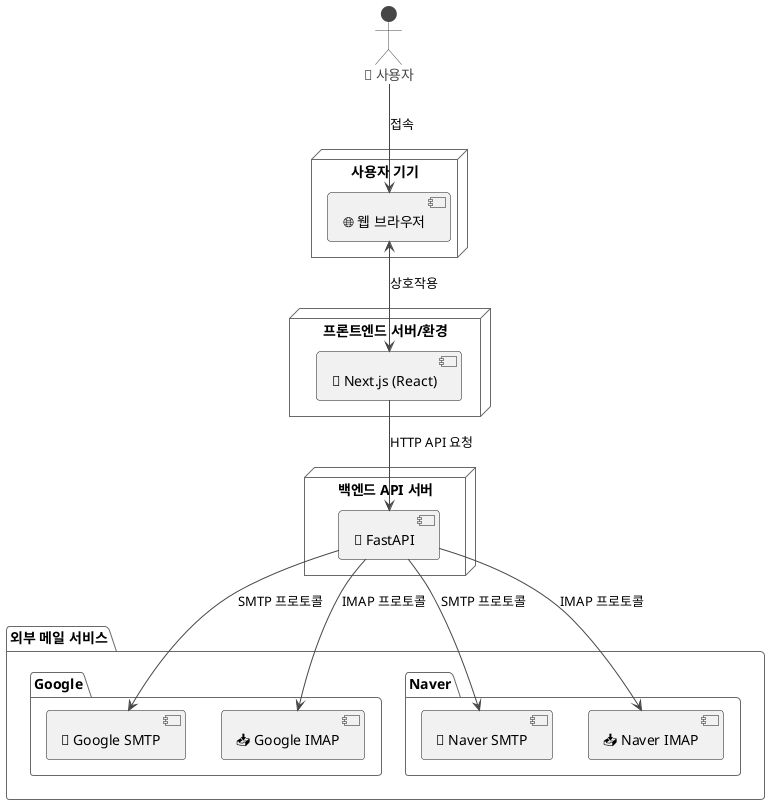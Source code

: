 
@startuml
!theme vibrant

actor "👤 사용자" as User

node "사용자 기기" as UserDevice {
  component "🌐 웹 브라우저" as Browser
}

node "프론트엔드 서버/환경" as FrontendServer {
  component "🚀 Next.js (React)" as FrontEnd
}

node "백엔드 API 서버" as BackendServer {
  component "🐍 FastAPI" as BackEnd
}

package "외부 메일 서비스" as ExternalMailServices {
  package "Google" {
    component "📨 Google SMTP" as GoogleSMTP
    component "📥 Google IMAP" as GoogleIMAP
  }
  package "Naver" {
    component "📨 Naver SMTP" as NaverSMTP
    component "📥 Naver IMAP" as NaverIMAP
  }
}

User --> Browser : 접속
Browser <--> FrontEnd : 상호작용

FrontEnd --> BackEnd : HTTP API 요청

BackEnd --> GoogleSMTP : SMTP 프로토콜
BackEnd --> GoogleIMAP : IMAP 프로토콜
BackEnd --> NaverSMTP : SMTP 프로토콜
BackEnd --> NaverIMAP : IMAP 프로토콜

@enduml

